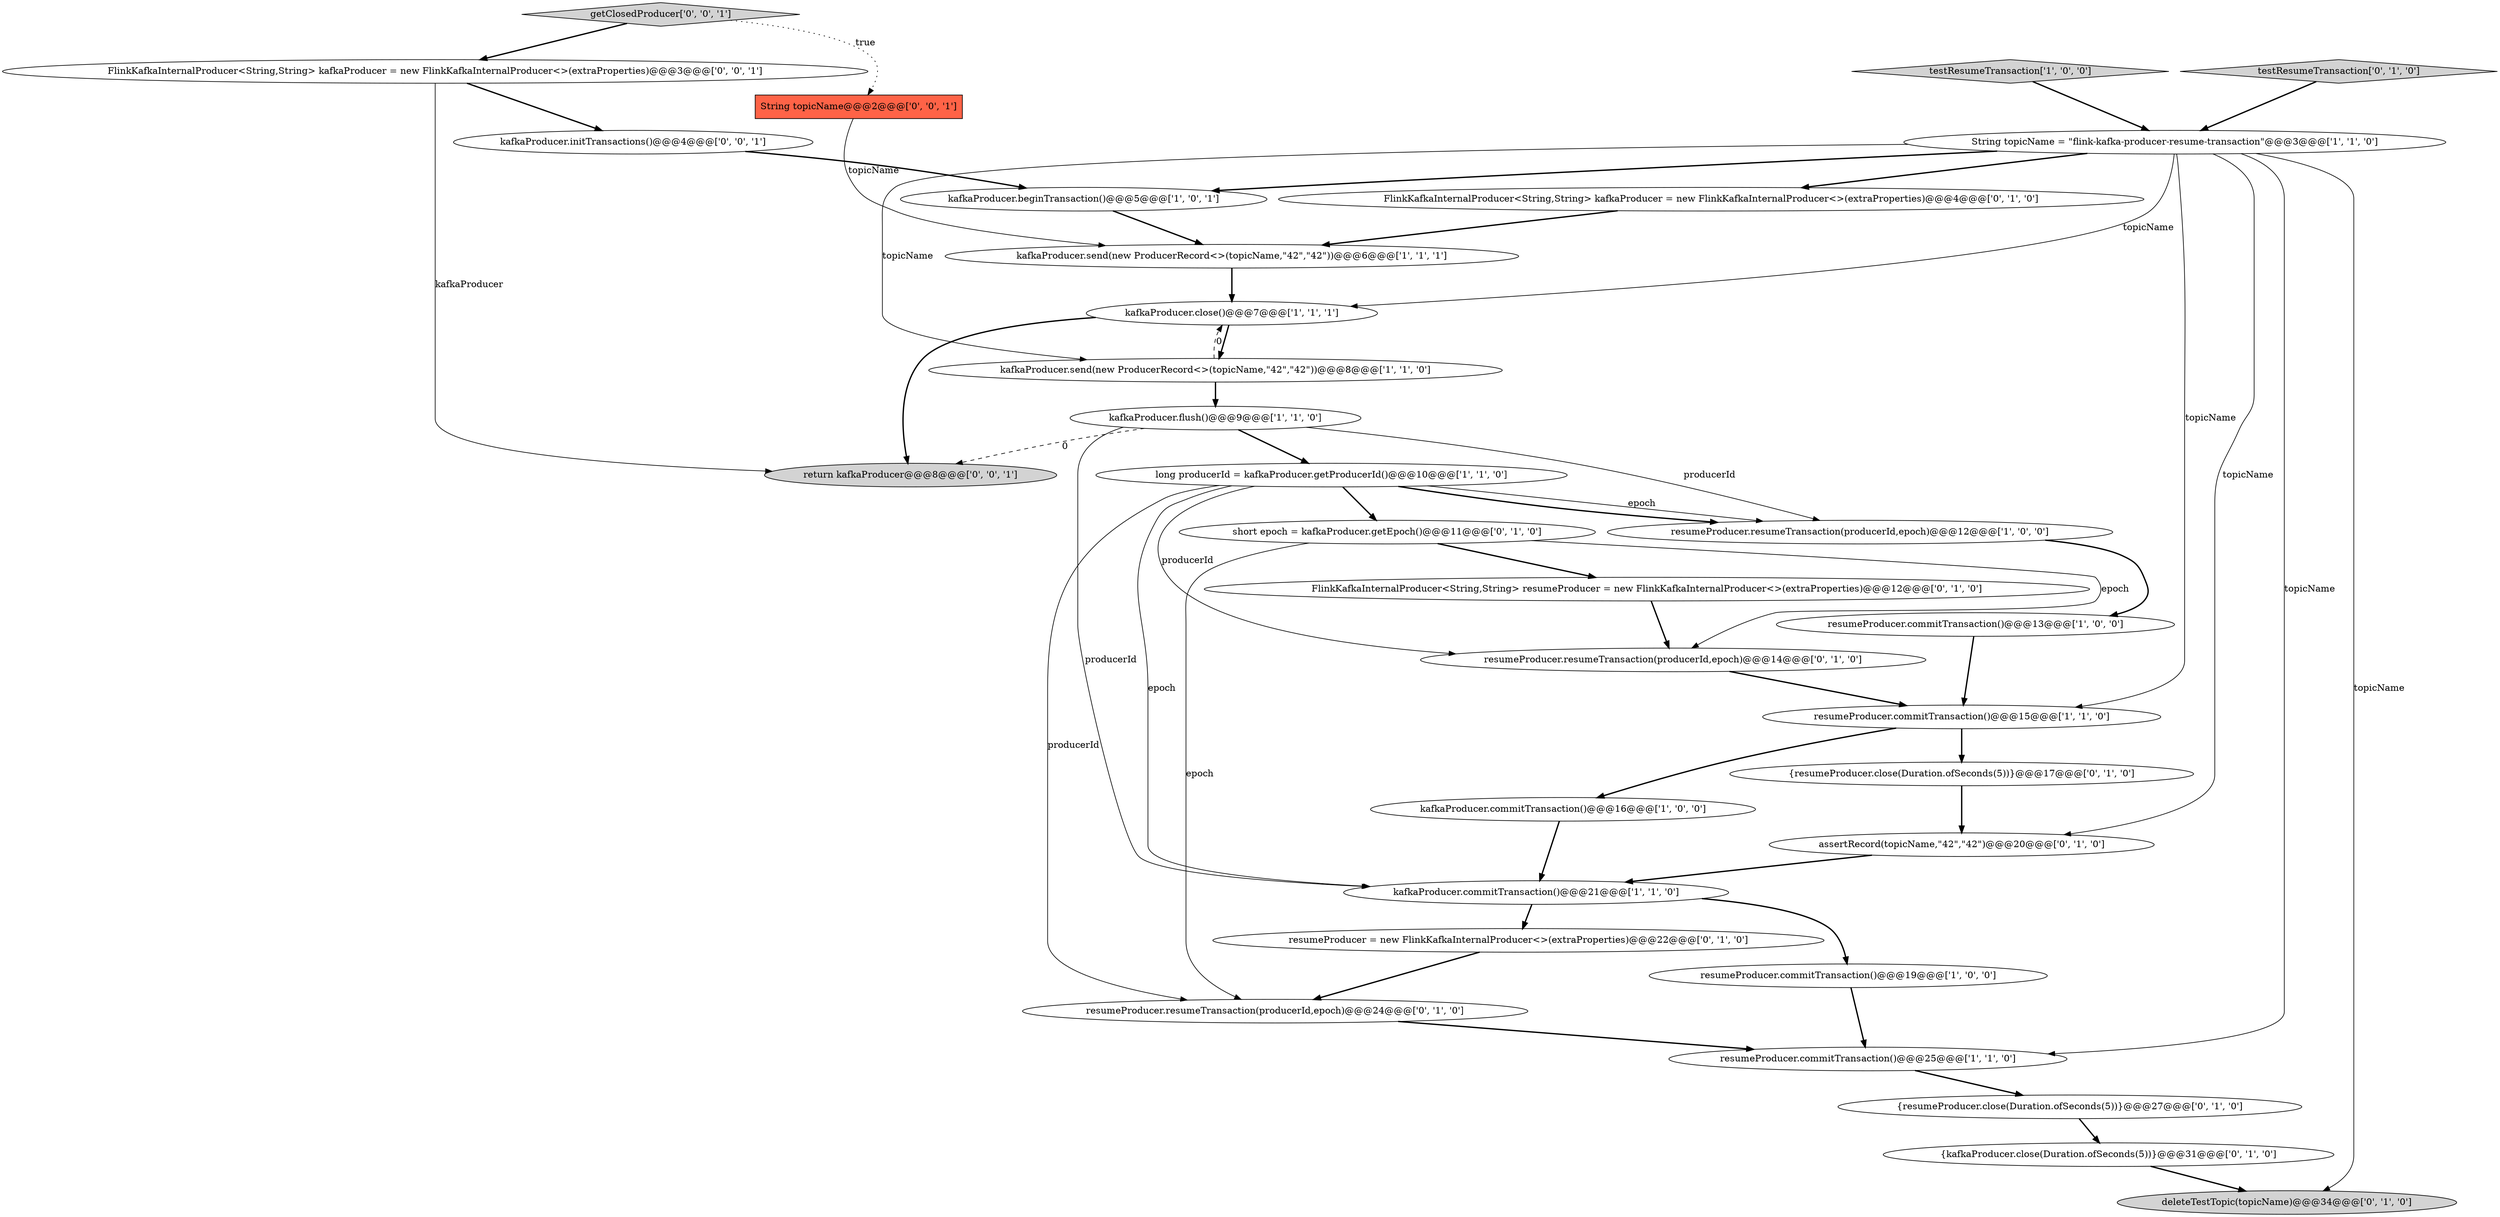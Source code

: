 digraph {
13 [style = filled, label = "String topicName = \"flink-kafka-producer-resume-transaction\"@@@3@@@['1', '1', '0']", fillcolor = white, shape = ellipse image = "AAA0AAABBB1BBB"];
10 [style = filled, label = "kafkaProducer.commitTransaction()@@@16@@@['1', '0', '0']", fillcolor = white, shape = ellipse image = "AAA0AAABBB1BBB"];
23 [style = filled, label = "FlinkKafkaInternalProducer<String,String> resumeProducer = new FlinkKafkaInternalProducer<>(extraProperties)@@@12@@@['0', '1', '0']", fillcolor = white, shape = ellipse image = "AAA1AAABBB2BBB"];
12 [style = filled, label = "resumeProducer.resumeTransaction(producerId,epoch)@@@12@@@['1', '0', '0']", fillcolor = white, shape = ellipse image = "AAA0AAABBB1BBB"];
8 [style = filled, label = "kafkaProducer.send(new ProducerRecord<>(topicName,\"42\",\"42\"))@@@6@@@['1', '1', '1']", fillcolor = white, shape = ellipse image = "AAA0AAABBB1BBB"];
30 [style = filled, label = "kafkaProducer.initTransactions()@@@4@@@['0', '0', '1']", fillcolor = white, shape = ellipse image = "AAA0AAABBB3BBB"];
2 [style = filled, label = "kafkaProducer.flush()@@@9@@@['1', '1', '0']", fillcolor = white, shape = ellipse image = "AAA0AAABBB1BBB"];
4 [style = filled, label = "resumeProducer.commitTransaction()@@@13@@@['1', '0', '0']", fillcolor = white, shape = ellipse image = "AAA0AAABBB1BBB"];
27 [style = filled, label = "FlinkKafkaInternalProducer<String,String> kafkaProducer = new FlinkKafkaInternalProducer<>(extraProperties)@@@3@@@['0', '0', '1']", fillcolor = white, shape = ellipse image = "AAA0AAABBB3BBB"];
1 [style = filled, label = "kafkaProducer.close()@@@7@@@['1', '1', '1']", fillcolor = white, shape = ellipse image = "AAA0AAABBB1BBB"];
20 [style = filled, label = "{resumeProducer.close(Duration.ofSeconds(5))}@@@17@@@['0', '1', '0']", fillcolor = white, shape = ellipse image = "AAA1AAABBB2BBB"];
25 [style = filled, label = "deleteTestTopic(topicName)@@@34@@@['0', '1', '0']", fillcolor = lightgray, shape = ellipse image = "AAA0AAABBB2BBB"];
15 [style = filled, label = "resumeProducer.resumeTransaction(producerId,epoch)@@@24@@@['0', '1', '0']", fillcolor = white, shape = ellipse image = "AAA0AAABBB2BBB"];
7 [style = filled, label = "long producerId = kafkaProducer.getProducerId()@@@10@@@['1', '1', '0']", fillcolor = white, shape = ellipse image = "AAA0AAABBB1BBB"];
31 [style = filled, label = "String topicName@@@2@@@['0', '0', '1']", fillcolor = tomato, shape = box image = "AAA0AAABBB3BBB"];
24 [style = filled, label = "FlinkKafkaInternalProducer<String,String> kafkaProducer = new FlinkKafkaInternalProducer<>(extraProperties)@@@4@@@['0', '1', '0']", fillcolor = white, shape = ellipse image = "AAA1AAABBB2BBB"];
3 [style = filled, label = "kafkaProducer.beginTransaction()@@@5@@@['1', '0', '1']", fillcolor = white, shape = ellipse image = "AAA0AAABBB1BBB"];
14 [style = filled, label = "testResumeTransaction['1', '0', '0']", fillcolor = lightgray, shape = diamond image = "AAA0AAABBB1BBB"];
19 [style = filled, label = "{kafkaProducer.close(Duration.ofSeconds(5))}@@@31@@@['0', '1', '0']", fillcolor = white, shape = ellipse image = "AAA1AAABBB2BBB"];
28 [style = filled, label = "return kafkaProducer@@@8@@@['0', '0', '1']", fillcolor = lightgray, shape = ellipse image = "AAA0AAABBB3BBB"];
29 [style = filled, label = "getClosedProducer['0', '0', '1']", fillcolor = lightgray, shape = diamond image = "AAA0AAABBB3BBB"];
17 [style = filled, label = "short epoch = kafkaProducer.getEpoch()@@@11@@@['0', '1', '0']", fillcolor = white, shape = ellipse image = "AAA0AAABBB2BBB"];
26 [style = filled, label = "resumeProducer.resumeTransaction(producerId,epoch)@@@14@@@['0', '1', '0']", fillcolor = white, shape = ellipse image = "AAA0AAABBB2BBB"];
0 [style = filled, label = "kafkaProducer.send(new ProducerRecord<>(topicName,\"42\",\"42\"))@@@8@@@['1', '1', '0']", fillcolor = white, shape = ellipse image = "AAA0AAABBB1BBB"];
6 [style = filled, label = "resumeProducer.commitTransaction()@@@15@@@['1', '1', '0']", fillcolor = white, shape = ellipse image = "AAA0AAABBB1BBB"];
21 [style = filled, label = "assertRecord(topicName,\"42\",\"42\")@@@20@@@['0', '1', '0']", fillcolor = white, shape = ellipse image = "AAA0AAABBB2BBB"];
11 [style = filled, label = "kafkaProducer.commitTransaction()@@@21@@@['1', '1', '0']", fillcolor = white, shape = ellipse image = "AAA0AAABBB1BBB"];
5 [style = filled, label = "resumeProducer.commitTransaction()@@@19@@@['1', '0', '0']", fillcolor = white, shape = ellipse image = "AAA0AAABBB1BBB"];
9 [style = filled, label = "resumeProducer.commitTransaction()@@@25@@@['1', '1', '0']", fillcolor = white, shape = ellipse image = "AAA0AAABBB1BBB"];
22 [style = filled, label = "testResumeTransaction['0', '1', '0']", fillcolor = lightgray, shape = diamond image = "AAA0AAABBB2BBB"];
16 [style = filled, label = "resumeProducer = new FlinkKafkaInternalProducer<>(extraProperties)@@@22@@@['0', '1', '0']", fillcolor = white, shape = ellipse image = "AAA1AAABBB2BBB"];
18 [style = filled, label = "{resumeProducer.close(Duration.ofSeconds(5))}@@@27@@@['0', '1', '0']", fillcolor = white, shape = ellipse image = "AAA1AAABBB2BBB"];
9->18 [style = bold, label=""];
26->6 [style = bold, label=""];
21->11 [style = bold, label=""];
4->6 [style = bold, label=""];
17->26 [style = solid, label="epoch"];
29->27 [style = bold, label=""];
2->11 [style = solid, label="producerId"];
15->9 [style = bold, label=""];
17->15 [style = solid, label="epoch"];
2->7 [style = bold, label=""];
1->28 [style = bold, label=""];
12->4 [style = bold, label=""];
13->9 [style = solid, label="topicName"];
13->25 [style = solid, label="topicName"];
14->13 [style = bold, label=""];
16->15 [style = bold, label=""];
10->11 [style = bold, label=""];
11->16 [style = bold, label=""];
5->9 [style = bold, label=""];
13->24 [style = bold, label=""];
6->20 [style = bold, label=""];
0->1 [style = dashed, label="0"];
23->26 [style = bold, label=""];
7->12 [style = solid, label="epoch"];
6->10 [style = bold, label=""];
8->1 [style = bold, label=""];
20->21 [style = bold, label=""];
19->25 [style = bold, label=""];
7->11 [style = solid, label="epoch"];
7->12 [style = bold, label=""];
27->28 [style = solid, label="kafkaProducer"];
18->19 [style = bold, label=""];
30->3 [style = bold, label=""];
13->21 [style = solid, label="topicName"];
27->30 [style = bold, label=""];
3->8 [style = bold, label=""];
17->23 [style = bold, label=""];
29->31 [style = dotted, label="true"];
7->15 [style = solid, label="producerId"];
13->3 [style = bold, label=""];
7->17 [style = bold, label=""];
13->0 [style = solid, label="topicName"];
31->8 [style = solid, label="topicName"];
13->6 [style = solid, label="topicName"];
0->2 [style = bold, label=""];
2->12 [style = solid, label="producerId"];
13->1 [style = solid, label="topicName"];
24->8 [style = bold, label=""];
2->28 [style = dashed, label="0"];
22->13 [style = bold, label=""];
7->26 [style = solid, label="producerId"];
11->5 [style = bold, label=""];
1->0 [style = bold, label=""];
}
